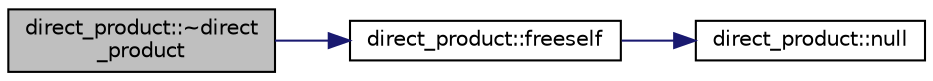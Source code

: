 digraph "direct_product::~direct_product"
{
  edge [fontname="Helvetica",fontsize="10",labelfontname="Helvetica",labelfontsize="10"];
  node [fontname="Helvetica",fontsize="10",shape=record];
  rankdir="LR";
  Node3 [label="direct_product::~direct\l_product",height=0.2,width=0.4,color="black", fillcolor="grey75", style="filled", fontcolor="black"];
  Node3 -> Node4 [color="midnightblue",fontsize="10",style="solid",fontname="Helvetica"];
  Node4 [label="direct_product::freeself",height=0.2,width=0.4,color="black", fillcolor="white", style="filled",URL="$dc/daf/classdirect__product.html#a7fb596957b912c66a05904219139e607"];
  Node4 -> Node5 [color="midnightblue",fontsize="10",style="solid",fontname="Helvetica"];
  Node5 [label="direct_product::null",height=0.2,width=0.4,color="black", fillcolor="white", style="filled",URL="$dc/daf/classdirect__product.html#a3a7c0e3a803452cba47aa485cacbdd79"];
}
